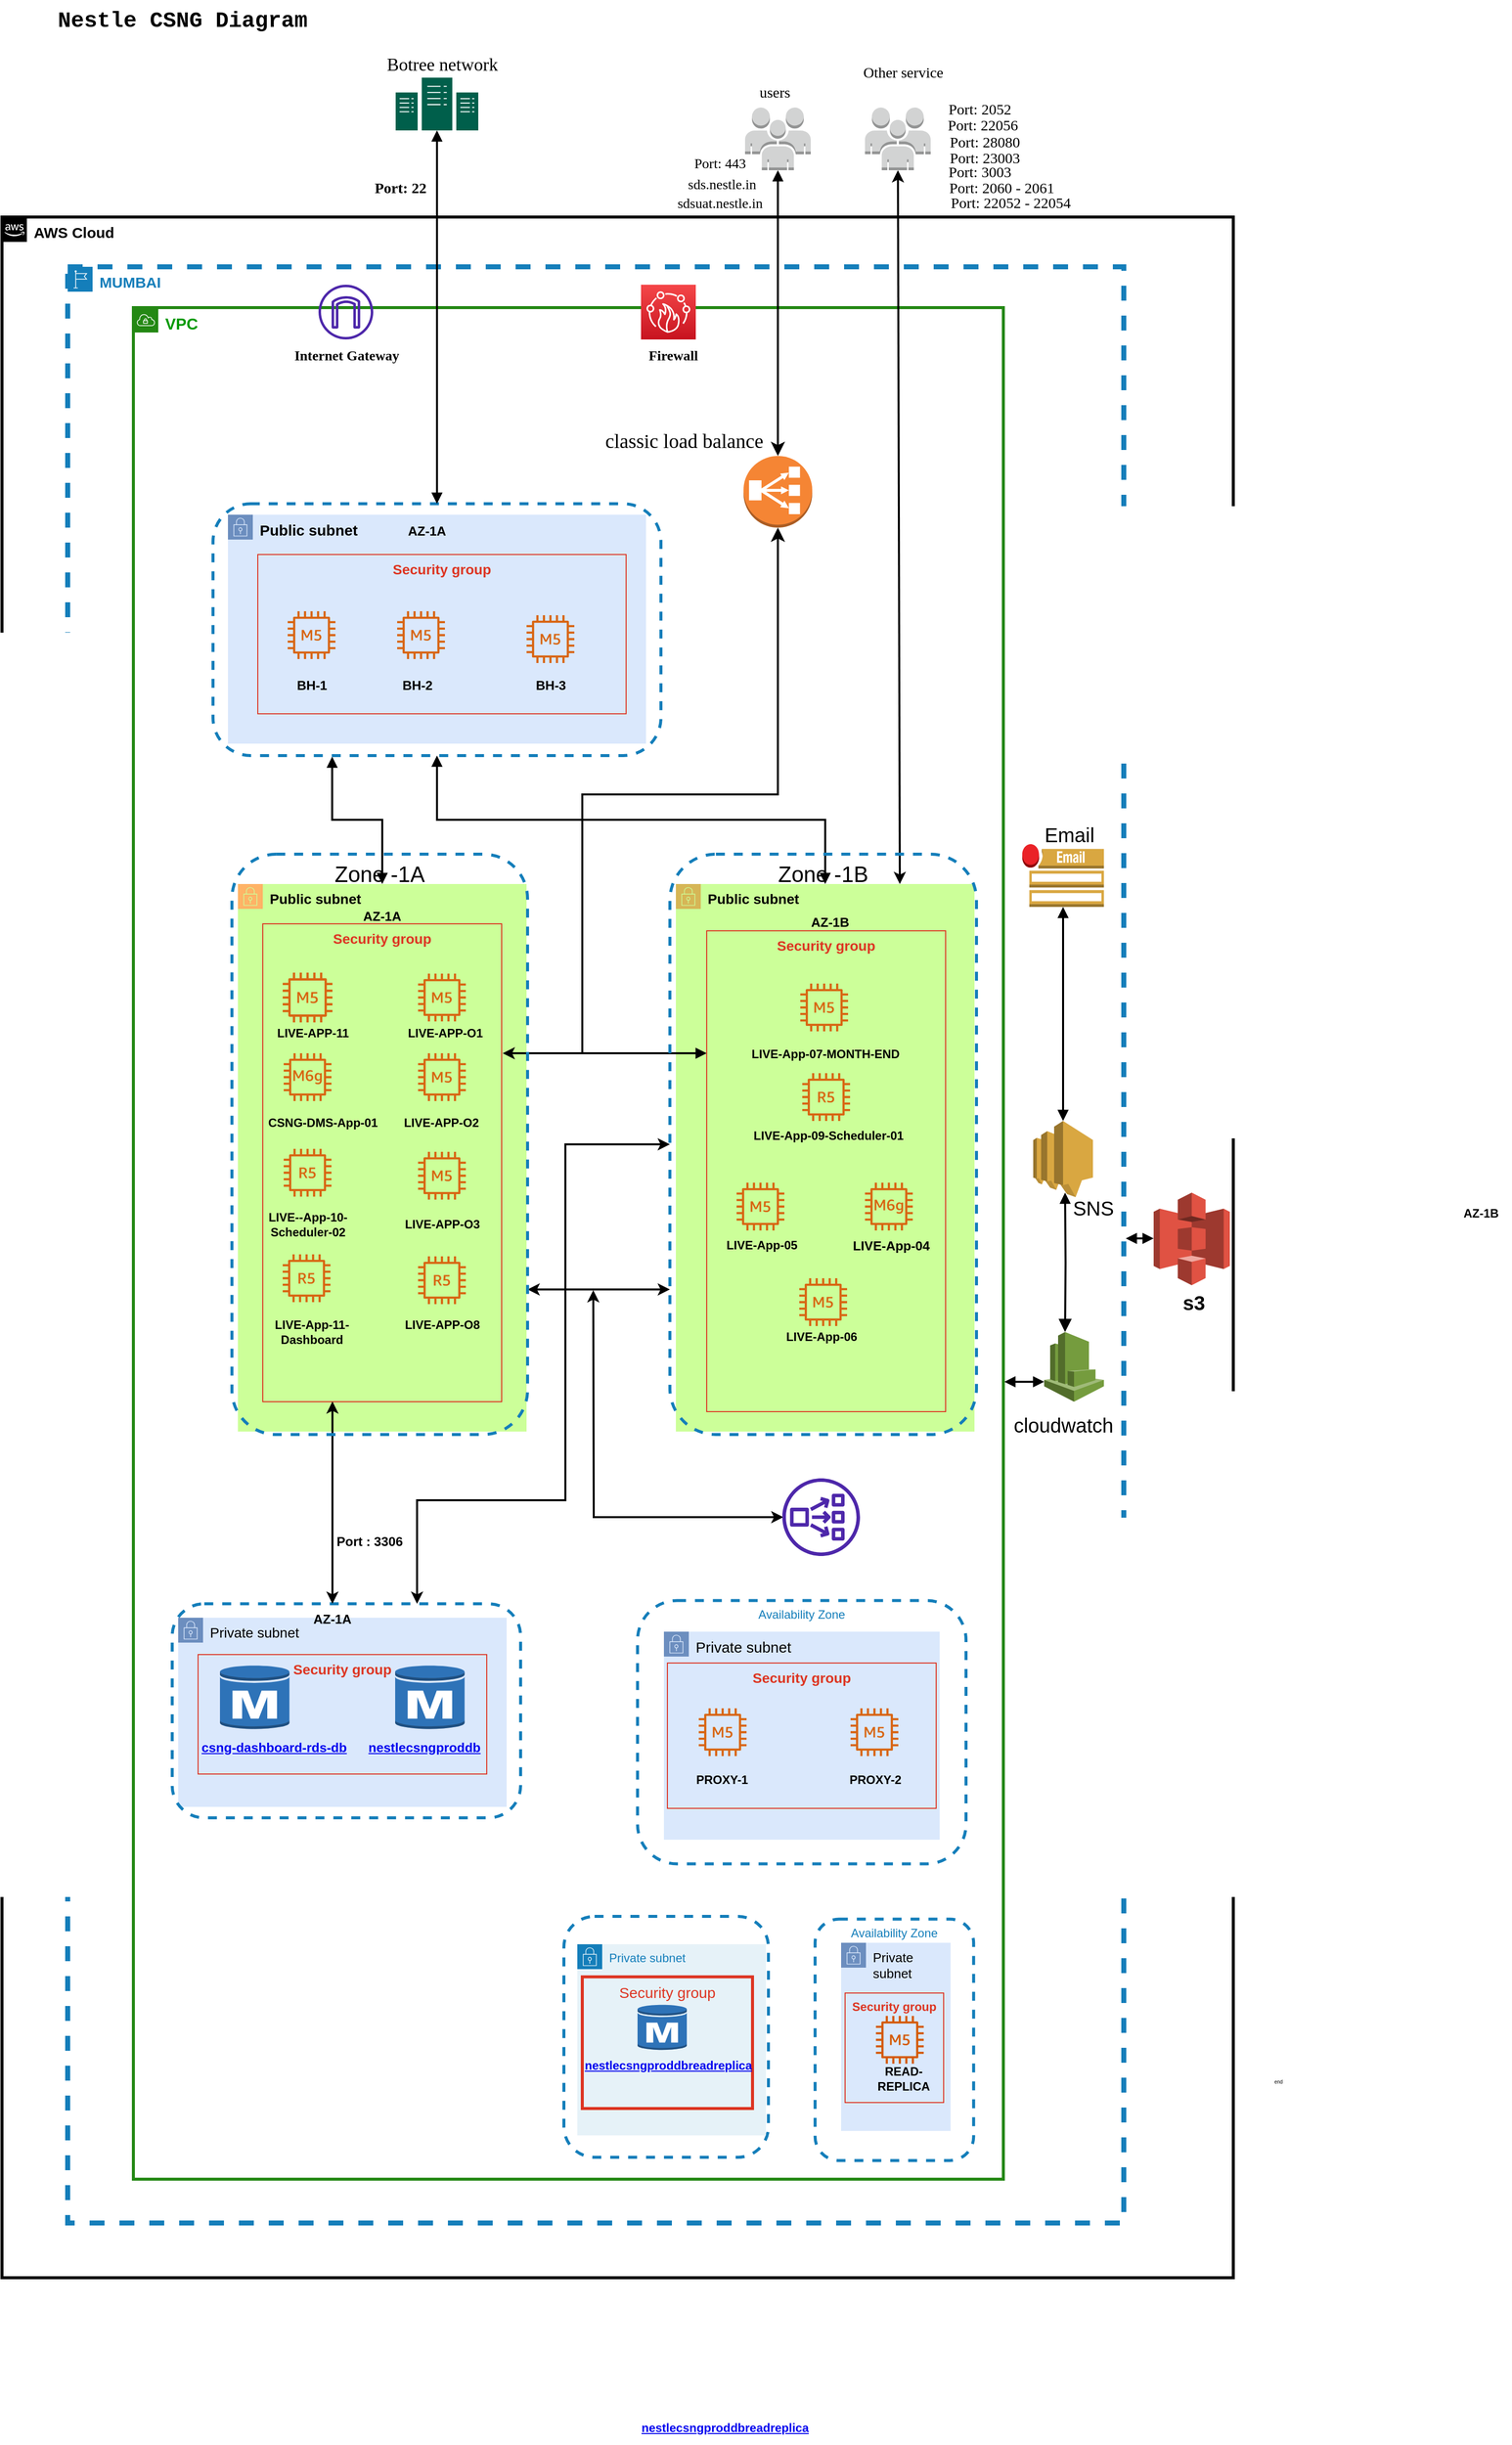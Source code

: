 <mxfile version="20.8.23" type="github">
  <diagram id="uND3n0JbfYk_nQdqDS2R" name="Page-1">
    <mxGraphModel dx="1137" dy="1248" grid="1" gridSize="11" guides="1" tooltips="1" connect="1" arrows="1" fold="1" page="1" pageScale="1" pageWidth="850" pageHeight="1100" math="0" shadow="0">
      <root>
        <mxCell id="0" />
        <mxCell id="1" parent="0" />
        <mxCell id="AcytjInfTmPCzd0XIlV4-133" value="" style="edgeStyle=orthogonalEdgeStyle;html=1;endArrow=block;elbow=vertical;startArrow=block;startFill=1;endFill=1;strokeColor=#000000;rounded=0;fontSize=13;exitX=0.266;exitY=1.004;exitDx=0;exitDy=0;exitPerimeter=0;startSize=6;sourcePerimeterSpacing=0;jumpSize=6;strokeWidth=2;" parent="1" source="AcytjInfTmPCzd0XIlV4-87" target="AcytjInfTmPCzd0XIlV4-8" edge="1">
          <mxGeometry width="100" relative="1" as="geometry">
            <mxPoint x="240" y="600" as="sourcePoint" />
            <mxPoint x="340" y="600" as="targetPoint" />
          </mxGeometry>
        </mxCell>
        <mxCell id="AcytjInfTmPCzd0XIlV4-2" value="AWS Cloud" style="points=[[0,0],[0.25,0],[0.5,0],[0.75,0],[1,0],[1,0.25],[1,0.5],[1,0.75],[1,1],[0.75,1],[0.5,1],[0.25,1],[0,1],[0,0.75],[0,0.5],[0,0.25]];outlineConnect=0;gradientColor=none;html=1;whiteSpace=wrap;fontSize=15;fontStyle=1;shape=mxgraph.aws4.group;grIcon=mxgraph.aws4.group_aws_cloud_alt;strokeColor=#000000;fillColor=none;verticalAlign=top;align=left;spacingLeft=30;fontColor=#000000;dashed=0;strokeWidth=3;" parent="1" vertex="1">
          <mxGeometry x="-77" y="20" width="1237" height="2070" as="geometry" />
        </mxCell>
        <mxCell id="AcytjInfTmPCzd0XIlV4-3" value="MUMBAI" style="points=[[0,0],[0.25,0],[0.5,0],[0.75,0],[1,0],[1,0.25],[1,0.5],[1,0.75],[1,1],[0.75,1],[0.5,1],[0.25,1],[0,1],[0,0.75],[0,0.5],[0,0.25]];outlineConnect=0;gradientColor=none;html=1;whiteSpace=wrap;fontSize=15;fontStyle=1;shape=mxgraph.aws4.group;grIcon=mxgraph.aws4.group_region;strokeColor=#147EBA;fillColor=none;verticalAlign=top;align=left;spacingLeft=30;fontColor=#147EBA;dashed=1;strokeWidth=5;shadow=0;" parent="1" vertex="1">
          <mxGeometry x="-11" y="70" width="1061" height="1965" as="geometry" />
        </mxCell>
        <mxCell id="AcytjInfTmPCzd0XIlV4-4" value="VPC" style="points=[[0,0],[0.25,0],[0.5,0],[0.75,0],[1,0],[1,0.25],[1,0.5],[1,0.75],[1,1],[0.75,1],[0.5,1],[0.25,1],[0,1],[0,0.75],[0,0.5],[0,0.25]];outlineConnect=0;gradientColor=none;html=1;whiteSpace=wrap;fontSize=16;fontStyle=1;shape=mxgraph.aws4.group;grIcon=mxgraph.aws4.group_vpc;strokeColor=#248814;fillColor=none;verticalAlign=top;align=left;spacingLeft=30;fontColor=#009900;dashed=0;strokeWidth=3;movable=1;resizable=1;rotatable=1;deletable=1;editable=1;connectable=1;labelBackgroundColor=none;" parent="1" vertex="1">
          <mxGeometry x="55" y="111" width="874" height="1880" as="geometry" />
        </mxCell>
        <mxCell id="AcytjInfTmPCzd0XIlV4-8" value="Public subnet" style="points=[[0,0],[0.25,0],[0.5,0],[0.75,0],[1,0],[1,0.25],[1,0.5],[1,0.75],[1,1],[0.75,1],[0.5,1],[0.25,1],[0,1],[0,0.75],[0,0.5],[0,0.25]];outlineConnect=0;html=1;whiteSpace=wrap;fontSize=14;fontStyle=1;shape=mxgraph.aws4.group;grIcon=mxgraph.aws4.group_security_group;grStroke=0;fillColor=#CCFF99;verticalAlign=top;align=left;spacingLeft=30;strokeColor=#FFB366;shadow=0;strokeWidth=3;" parent="1" vertex="1">
          <mxGeometry x="160" y="690" width="290" height="550" as="geometry" />
        </mxCell>
        <mxCell id="AcytjInfTmPCzd0XIlV4-9" value="Public subnet" style="points=[[0,0],[0.25,0],[0.5,0],[0.75,0],[1,0],[1,0.25],[1,0.5],[1,0.75],[1,1],[0.75,1],[0.5,1],[0.25,1],[0,1],[0,0.75],[0,0.5],[0,0.25]];outlineConnect=0;html=1;whiteSpace=wrap;fontSize=14;fontStyle=1;shape=mxgraph.aws4.group;grIcon=mxgraph.aws4.group_security_group;grStroke=0;strokeColor=#d6b656;fillColor=#CCFF99;verticalAlign=top;align=left;spacingLeft=30;dashed=0;gradientColor=none;" parent="1" vertex="1">
          <mxGeometry x="600" y="690" width="300" height="550" as="geometry" />
        </mxCell>
        <mxCell id="AcytjInfTmPCzd0XIlV4-16" value="" style="outlineConnect=0;fontColor=#232F3E;gradientColor=none;fillColor=#D86613;strokeColor=none;dashed=0;verticalLabelPosition=bottom;verticalAlign=top;align=center;html=1;fontSize=12;fontStyle=0;aspect=fixed;pointerEvents=1;shape=mxgraph.aws4.m5_instance;" parent="1" vertex="1">
          <mxGeometry x="205" y="779" width="50" height="50" as="geometry" />
        </mxCell>
        <mxCell id="AcytjInfTmPCzd0XIlV4-17" value="" style="outlineConnect=0;fontColor=#232F3E;gradientColor=none;fillColor=#D86613;strokeColor=none;dashed=0;verticalLabelPosition=bottom;verticalAlign=top;align=center;html=1;fontSize=12;fontStyle=0;aspect=fixed;pointerEvents=1;shape=mxgraph.aws4.m5_instance;" parent="1" vertex="1">
          <mxGeometry x="341" y="780" width="48" height="48" as="geometry" />
        </mxCell>
        <mxCell id="AcytjInfTmPCzd0XIlV4-20" value="" style="outlineConnect=0;fontColor=#232F3E;gradientColor=none;fillColor=#D86613;strokeColor=none;dashed=0;verticalLabelPosition=bottom;verticalAlign=top;align=center;html=1;fontSize=12;fontStyle=0;aspect=fixed;pointerEvents=1;shape=mxgraph.aws4.m5_instance;" parent="1" vertex="1">
          <mxGeometry x="341" y="959" width="48" height="48" as="geometry" />
        </mxCell>
        <mxCell id="AcytjInfTmPCzd0XIlV4-21" value="" style="outlineConnect=0;fontColor=#232F3E;gradientColor=none;fillColor=#D86613;strokeColor=none;dashed=0;verticalLabelPosition=bottom;verticalAlign=top;align=center;html=1;fontSize=12;fontStyle=0;aspect=fixed;pointerEvents=1;shape=mxgraph.aws4.m5_instance;" parent="1" vertex="1">
          <mxGeometry x="725" y="790" width="48" height="48" as="geometry" />
        </mxCell>
        <mxCell id="AcytjInfTmPCzd0XIlV4-22" value="" style="outlineConnect=0;fontColor=#232F3E;gradientColor=none;fillColor=#D86613;strokeColor=none;dashed=0;verticalLabelPosition=bottom;verticalAlign=top;align=center;html=1;fontSize=12;fontStyle=0;aspect=fixed;pointerEvents=1;shape=mxgraph.aws4.m5_instance;" parent="1" vertex="1">
          <mxGeometry x="661" y="990" width="48" height="48" as="geometry" />
        </mxCell>
        <mxCell id="AcytjInfTmPCzd0XIlV4-23" value="" style="outlineConnect=0;fontColor=#232F3E;gradientColor=none;fillColor=#D86613;strokeColor=none;dashed=0;verticalLabelPosition=bottom;verticalAlign=top;align=center;html=1;fontSize=12;fontStyle=0;aspect=fixed;pointerEvents=1;shape=mxgraph.aws4.m5_instance;" parent="1" vertex="1">
          <mxGeometry x="724" y="1086" width="48" height="48" as="geometry" />
        </mxCell>
        <mxCell id="YEiA6fVM-5rXdiScWKsi-11" style="edgeStyle=orthogonalEdgeStyle;rounded=0;jumpSize=6;orthogonalLoop=1;jettySize=auto;html=1;entryX=0.5;entryY=1;entryDx=0;entryDy=0;entryPerimeter=0;strokeWidth=2;startArrow=block;startFill=1;startSize=6;endSize=8;sourcePerimeterSpacing=0;targetPerimeterSpacing=0;" parent="1" source="YEiA6fVM-5rXdiScWKsi-16" target="AcytjInfTmPCzd0XIlV4-130" edge="1">
          <mxGeometry relative="1" as="geometry">
            <mxPoint x="662" y="1111.957" as="sourcePoint" />
            <Array as="points">
              <mxPoint x="506" y="860" />
              <mxPoint x="506" y="600" />
              <mxPoint x="703" y="600" />
            </Array>
          </mxGeometry>
        </mxCell>
        <mxCell id="AcytjInfTmPCzd0XIlV4-25" value="" style="outlineConnect=0;fontColor=#232F3E;gradientColor=none;fillColor=#D86613;strokeColor=none;dashed=0;verticalLabelPosition=bottom;verticalAlign=top;align=center;html=1;fontSize=12;fontStyle=0;aspect=fixed;pointerEvents=1;shape=mxgraph.aws4.r5_instance;" parent="1" vertex="1">
          <mxGeometry x="341" y="1064" width="48" height="48" as="geometry" />
        </mxCell>
        <mxCell id="AcytjInfTmPCzd0XIlV4-26" value="" style="outlineConnect=0;fontColor=#232F3E;gradientColor=none;fillColor=#D86613;strokeColor=none;dashed=0;verticalLabelPosition=bottom;verticalAlign=top;align=center;html=1;fontSize=12;fontStyle=0;aspect=fixed;pointerEvents=1;shape=mxgraph.aws4.r5_instance;" parent="1" vertex="1">
          <mxGeometry x="205" y="1062" width="48" height="48" as="geometry" />
        </mxCell>
        <mxCell id="AcytjInfTmPCzd0XIlV4-27" value="" style="outlineConnect=0;fontColor=#232F3E;gradientColor=none;fillColor=#D86613;strokeColor=none;dashed=0;verticalLabelPosition=bottom;verticalAlign=top;align=center;html=1;fontSize=12;fontStyle=0;aspect=fixed;pointerEvents=1;shape=mxgraph.aws4.r5_instance;" parent="1" vertex="1">
          <mxGeometry x="206" y="956" width="48" height="48" as="geometry" />
        </mxCell>
        <mxCell id="AcytjInfTmPCzd0XIlV4-28" value="" style="outlineConnect=0;fontColor=#232F3E;gradientColor=none;fillColor=#D86613;strokeColor=none;dashed=0;verticalLabelPosition=bottom;verticalAlign=top;align=center;html=1;fontSize=12;fontStyle=0;aspect=fixed;pointerEvents=1;shape=mxgraph.aws4.m6g_instance;" parent="1" vertex="1">
          <mxGeometry x="206" y="860" width="48" height="48" as="geometry" />
        </mxCell>
        <mxCell id="AcytjInfTmPCzd0XIlV4-29" value="" style="outlineConnect=0;fontColor=#232F3E;gradientColor=none;fillColor=#D86613;strokeColor=none;dashed=0;verticalLabelPosition=bottom;verticalAlign=top;align=center;html=1;fontSize=12;fontStyle=0;aspect=fixed;pointerEvents=1;shape=mxgraph.aws4.m6g_instance;" parent="1" vertex="1">
          <mxGeometry x="790" y="990" width="48" height="48" as="geometry" />
        </mxCell>
        <mxCell id="AcytjInfTmPCzd0XIlV4-31" value="" style="outlineConnect=0;fontColor=#232F3E;gradientColor=none;fillColor=#D86613;strokeColor=none;dashed=0;verticalLabelPosition=bottom;verticalAlign=top;align=center;html=1;fontSize=12;fontStyle=0;aspect=fixed;pointerEvents=1;shape=mxgraph.aws4.r5_instance;" parent="1" vertex="1">
          <mxGeometry x="727" y="880" width="48" height="48" as="geometry" />
        </mxCell>
        <mxCell id="AcytjInfTmPCzd0XIlV4-35" value="Public subnet" style="points=[[0,0],[0.25,0],[0.5,0],[0.75,0],[1,0],[1,0.25],[1,0.5],[1,0.75],[1,1],[0.75,1],[0.5,1],[0.25,1],[0,1],[0,0.75],[0,0.5],[0,0.25]];outlineConnect=0;html=1;whiteSpace=wrap;fontSize=15;fontStyle=1;shape=mxgraph.aws4.group;grIcon=mxgraph.aws4.group_security_group;grStroke=0;strokeColor=#6c8ebf;fillColor=#dae8fc;verticalAlign=top;align=left;spacingLeft=30;dashed=0;" parent="1" vertex="1">
          <mxGeometry x="150" y="319" width="420" height="230" as="geometry" />
        </mxCell>
        <mxCell id="AcytjInfTmPCzd0XIlV4-36" value="Security group" style="fillColor=none;strokeColor=#DD3522;verticalAlign=top;fontStyle=1;fontColor=#DD3522;fontSize=14;" parent="1" vertex="1">
          <mxGeometry x="180" y="359" width="370" height="160" as="geometry" />
        </mxCell>
        <mxCell id="AcytjInfTmPCzd0XIlV4-37" value="" style="outlineConnect=0;fontColor=#232F3E;gradientColor=none;fillColor=#D86613;strokeColor=none;dashed=0;verticalLabelPosition=bottom;verticalAlign=top;align=center;html=1;fontSize=12;fontStyle=0;aspect=fixed;pointerEvents=1;shape=mxgraph.aws4.m5_instance;" parent="1" vertex="1">
          <mxGeometry x="210" y="416" width="48" height="48" as="geometry" />
        </mxCell>
        <mxCell id="AcytjInfTmPCzd0XIlV4-38" value="" style="outlineConnect=0;fontColor=#232F3E;gradientColor=none;fillColor=#D86613;strokeColor=none;dashed=0;verticalLabelPosition=bottom;verticalAlign=top;align=center;html=1;fontSize=12;fontStyle=0;aspect=fixed;pointerEvents=1;shape=mxgraph.aws4.m5_instance;" parent="1" vertex="1">
          <mxGeometry x="320" y="416" width="48" height="48" as="geometry" />
        </mxCell>
        <mxCell id="AcytjInfTmPCzd0XIlV4-39" value="" style="outlineConnect=0;fontColor=#232F3E;gradientColor=none;fillColor=#D86613;strokeColor=none;dashed=0;verticalLabelPosition=bottom;verticalAlign=top;align=center;html=1;fontSize=12;fontStyle=0;aspect=fixed;pointerEvents=1;shape=mxgraph.aws4.m5_instance;" parent="1" vertex="1">
          <mxGeometry x="450" y="420" width="48" height="48" as="geometry" />
        </mxCell>
        <mxCell id="AcytjInfTmPCzd0XIlV4-40" value="BH-1" style="text;html=1;align=center;verticalAlign=middle;resizable=0;points=[];autosize=1;fontSize=13;fontStyle=1" parent="1" vertex="1">
          <mxGeometry x="209" y="475" width="50" height="30" as="geometry" />
        </mxCell>
        <mxCell id="AcytjInfTmPCzd0XIlV4-41" value="BH-2" style="text;html=1;align=center;verticalAlign=middle;resizable=0;points=[];autosize=1;fontSize=13;fontStyle=1" parent="1" vertex="1">
          <mxGeometry x="315" y="475" width="50" height="30" as="geometry" />
        </mxCell>
        <mxCell id="AcytjInfTmPCzd0XIlV4-42" value="BH-3" style="text;html=1;align=center;verticalAlign=middle;resizable=0;points=[];autosize=1;fontSize=13;fontStyle=1" parent="1" vertex="1">
          <mxGeometry x="449" y="475" width="50" height="30" as="geometry" />
        </mxCell>
        <mxCell id="AcytjInfTmPCzd0XIlV4-43" value="LIVE-APP-O1" style="text;html=1;align=center;verticalAlign=middle;resizable=0;points=[];autosize=1;fontStyle=1" parent="1" vertex="1">
          <mxGeometry x="318" y="825" width="100" height="30" as="geometry" />
        </mxCell>
        <mxCell id="AcytjInfTmPCzd0XIlV4-44" value="LIVE-APP-O2" style="text;html=1;align=center;verticalAlign=middle;resizable=0;points=[];autosize=1;fontStyle=1" parent="1" vertex="1">
          <mxGeometry x="314" y="915" width="100" height="30" as="geometry" />
        </mxCell>
        <mxCell id="AcytjInfTmPCzd0XIlV4-46" value="LIVE-APP-O8" style="text;html=1;align=center;verticalAlign=middle;resizable=0;points=[];autosize=1;fontStyle=1" parent="1" vertex="1">
          <mxGeometry x="315" y="1118" width="100" height="30" as="geometry" />
        </mxCell>
        <mxCell id="AcytjInfTmPCzd0XIlV4-47" value="LIVE-APP-O3" style="text;html=1;align=center;verticalAlign=middle;resizable=0;points=[];autosize=1;fontStyle=1" parent="1" vertex="1">
          <mxGeometry x="315" y="1017" width="100" height="30" as="geometry" />
        </mxCell>
        <mxCell id="AcytjInfTmPCzd0XIlV4-49" value="Private subnet" style="points=[[0,0],[0.25,0],[0.5,0],[0.75,0],[1,0],[1,0.25],[1,0.5],[1,0.75],[1,1],[0.75,1],[0.5,1],[0.25,1],[0,1],[0,0.75],[0,0.5],[0,0.25]];outlineConnect=0;html=1;whiteSpace=wrap;fontSize=15;fontStyle=0;shape=mxgraph.aws4.group;grIcon=mxgraph.aws4.group_security_group;grStroke=0;strokeColor=#6c8ebf;fillColor=#dae8fc;verticalAlign=top;align=left;spacingLeft=30;dashed=0;strokeWidth=3;" parent="1" vertex="1">
          <mxGeometry x="588" y="1441" width="277" height="209" as="geometry" />
        </mxCell>
        <mxCell id="AcytjInfTmPCzd0XIlV4-51" value="Security group" style="fillColor=none;strokeColor=#DD3522;verticalAlign=top;fontStyle=1;fontColor=#DD3522;fontSize=14;" parent="1" vertex="1">
          <mxGeometry x="591.5" y="1472.5" width="270" height="146" as="geometry" />
        </mxCell>
        <mxCell id="AcytjInfTmPCzd0XIlV4-52" value="" style="outlineConnect=0;fontColor=#232F3E;gradientColor=none;fillColor=#D86613;strokeColor=none;dashed=0;verticalLabelPosition=bottom;verticalAlign=top;align=center;html=1;fontSize=12;fontStyle=0;aspect=fixed;pointerEvents=1;shape=mxgraph.aws4.m5_instance;" parent="1" vertex="1">
          <mxGeometry x="775.5" y="1518" width="48" height="48" as="geometry" />
        </mxCell>
        <mxCell id="AcytjInfTmPCzd0XIlV4-54" value="" style="outlineConnect=0;fontColor=#232F3E;gradientColor=none;fillColor=#D86613;strokeColor=none;dashed=0;verticalLabelPosition=bottom;verticalAlign=top;align=center;html=1;fontSize=12;fontStyle=0;aspect=fixed;pointerEvents=1;shape=mxgraph.aws4.m5_instance;" parent="1" vertex="1">
          <mxGeometry x="623" y="1518" width="48" height="48" as="geometry" />
        </mxCell>
        <mxCell id="AcytjInfTmPCzd0XIlV4-55" value="PROXY-1" style="text;html=1;align=center;verticalAlign=middle;resizable=0;points=[];autosize=1;fontStyle=1" parent="1" vertex="1">
          <mxGeometry x="607.5" y="1573" width="77" height="33" as="geometry" />
        </mxCell>
        <mxCell id="AcytjInfTmPCzd0XIlV4-56" value="PROXY-2" style="text;html=1;align=center;verticalAlign=middle;resizable=0;points=[];autosize=1;fontStyle=1" parent="1" vertex="1">
          <mxGeometry x="761" y="1573" width="77" height="33" as="geometry" />
        </mxCell>
        <mxCell id="AcytjInfTmPCzd0XIlV4-60" value="" style="outlineConnect=0;fontColor=#232F3E;gradientColor=none;fillColor=#D86613;strokeColor=none;dashed=0;verticalLabelPosition=bottom;verticalAlign=top;align=center;html=1;fontSize=12;fontStyle=0;aspect=fixed;pointerEvents=1;shape=mxgraph.aws4.m5_instance;" parent="1" vertex="1">
          <mxGeometry x="341" y="860" width="48" height="48" as="geometry" />
        </mxCell>
        <mxCell id="AcytjInfTmPCzd0XIlV4-61" value="LIVE-APP-11" style="text;html=1;align=center;verticalAlign=middle;resizable=0;points=[];autosize=1;fontStyle=1" parent="1" vertex="1">
          <mxGeometry x="185" y="825" width="100" height="30" as="geometry" />
        </mxCell>
        <mxCell id="AcytjInfTmPCzd0XIlV4-62" value="CSNG-DMS-App-01" style="text;html=1;align=center;verticalAlign=middle;resizable=0;points=[];autosize=1;fontStyle=1" parent="1" vertex="1">
          <mxGeometry x="180" y="915" width="130" height="30" as="geometry" />
        </mxCell>
        <mxCell id="AcytjInfTmPCzd0XIlV4-63" value="LIVE-App-11-&lt;br&gt;Dashboard" style="text;html=1;align=center;verticalAlign=middle;resizable=0;points=[];autosize=1;fontStyle=1" parent="1" vertex="1">
          <mxGeometry x="184" y="1120" width="100" height="40" as="geometry" />
        </mxCell>
        <mxCell id="AcytjInfTmPCzd0XIlV4-64" value="LIVE--App-10-&lt;br&gt;Scheduler-02" style="text;html=1;align=center;verticalAlign=middle;resizable=0;points=[];autosize=1;fontStyle=1" parent="1" vertex="1">
          <mxGeometry x="180" y="1012" width="100" height="40" as="geometry" />
        </mxCell>
        <mxCell id="AcytjInfTmPCzd0XIlV4-66" value="LIVE-App-07-MONTH-END" style="text;html=1;align=center;verticalAlign=middle;resizable=0;points=[];autosize=1;fontStyle=1" parent="1" vertex="1">
          <mxGeometry x="661.5" y="844" width="176" height="33" as="geometry" />
        </mxCell>
        <mxCell id="AcytjInfTmPCzd0XIlV4-67" value="LIVE-App-05" style="text;html=1;align=center;verticalAlign=middle;resizable=0;points=[];autosize=1;fontStyle=1" parent="1" vertex="1">
          <mxGeometry x="636" y="1036" width="99" height="33" as="geometry" />
        </mxCell>
        <mxCell id="AcytjInfTmPCzd0XIlV4-68" value="LIVE-App-06" style="text;html=1;align=center;verticalAlign=middle;resizable=0;points=[];autosize=1;fontStyle=1" parent="1" vertex="1">
          <mxGeometry x="696" y="1128" width="99" height="33" as="geometry" />
        </mxCell>
        <mxCell id="AcytjInfTmPCzd0XIlV4-74" value="Private subnet" style="points=[[0,0],[0.25,0],[0.5,0],[0.75,0],[1,0],[1,0.25],[1,0.5],[1,0.75],[1,1],[0.75,1],[0.5,1],[0.25,1],[0,1],[0,0.75],[0,0.5],[0,0.25]];outlineConnect=0;html=1;whiteSpace=wrap;fontSize=14;fontStyle=0;shape=mxgraph.aws4.group;grIcon=mxgraph.aws4.group_security_group;grStroke=0;strokeColor=#6c8ebf;fillColor=#dae8fc;verticalAlign=top;align=left;spacingLeft=30;dashed=0;" parent="1" vertex="1">
          <mxGeometry x="100" y="1427" width="330" height="190" as="geometry" />
        </mxCell>
        <mxCell id="AcytjInfTmPCzd0XIlV4-75" value="Security group" style="fillColor=none;strokeColor=#DD3522;verticalAlign=top;fontStyle=1;fontColor=#DD3522;fontSize=14;" parent="1" vertex="1">
          <mxGeometry x="120" y="1464" width="290" height="120" as="geometry" />
        </mxCell>
        <mxCell id="AcytjInfTmPCzd0XIlV4-76" value="" style="outlineConnect=0;dashed=0;verticalLabelPosition=bottom;verticalAlign=top;align=center;html=1;shape=mxgraph.aws3.rds_db_instance;fillColor=#2E73B8;gradientColor=none;" parent="1" vertex="1">
          <mxGeometry x="142" y="1474" width="69.75" height="66" as="geometry" />
        </mxCell>
        <mxCell id="AcytjInfTmPCzd0XIlV4-78" value="" style="outlineConnect=0;dashed=0;verticalLabelPosition=bottom;verticalAlign=top;align=center;html=1;shape=mxgraph.aws3.rds_db_instance;fillColor=#2E73B8;gradientColor=none;" parent="1" vertex="1">
          <mxGeometry x="318" y="1474" width="69.75" height="66" as="geometry" />
        </mxCell>
        <mxCell id="AcytjInfTmPCzd0XIlV4-79" value="&lt;a class=&quot;awsui-util-ml-m&quot; id=&quot;db-list-page-db-identifier-col&quot; href=&quot;https://ap-south-1.console.aws.amazon.com/rds/home?region=ap-south-1#database:id=csng-dashboard-rds-db;is-cluster=false&quot; style=&quot;font-size: 13px;&quot;&gt;csng-dashboard-rds-db&lt;/a&gt;" style="text;html=1;align=center;verticalAlign=middle;resizable=0;points=[];autosize=1;fontSize=13;fontStyle=1;fontColor=#000000;" parent="1" vertex="1">
          <mxGeometry x="108" y="1540" width="176" height="33" as="geometry" />
        </mxCell>
        <mxCell id="AcytjInfTmPCzd0XIlV4-80" value="&lt;a class=&quot;awsui-util-ml-m&quot; id=&quot;db-list-page-db-identifier-col&quot; href=&quot;https://ap-south-1.console.aws.amazon.com/rds/home?region=ap-south-1#database:id=nestlecsngproddb;is-cluster=false&quot; style=&quot;font-size: 13px;&quot;&gt;nestlecsngproddb&lt;/a&gt;" style="text;html=1;align=center;verticalAlign=middle;resizable=0;points=[];autosize=1;fontSize=13;fontStyle=1" parent="1" vertex="1">
          <mxGeometry x="275" y="1540" width="143" height="33" as="geometry" />
        </mxCell>
        <mxCell id="AcytjInfTmPCzd0XIlV4-82" value="Private subnet" style="points=[[0,0],[0.25,0],[0.5,0],[0.75,0],[1,0],[1,0.25],[1,0.5],[1,0.75],[1,1],[0.75,1],[0.5,1],[0.25,1],[0,1],[0,0.75],[0,0.5],[0,0.25]];outlineConnect=0;html=1;whiteSpace=wrap;fontSize=13;fontStyle=0;shape=mxgraph.aws4.group;grIcon=mxgraph.aws4.group_security_group;grStroke=0;strokeColor=#6c8ebf;fillColor=#dae8fc;verticalAlign=top;align=left;spacingLeft=30;dashed=0;" parent="1" vertex="1">
          <mxGeometry x="766" y="1753.5" width="110" height="189" as="geometry" />
        </mxCell>
        <mxCell id="AcytjInfTmPCzd0XIlV4-87" value="" style="fillColor=none;strokeColor=#147EBA;dashed=1;verticalAlign=top;fontStyle=1;fontColor=#147EBA;strokeWidth=3;fontSize=15;movable=1;resizable=1;rotatable=1;deletable=1;editable=1;connectable=1;rounded=1;" parent="1" vertex="1">
          <mxGeometry x="135" y="308" width="450" height="253" as="geometry" />
        </mxCell>
        <mxCell id="AcytjInfTmPCzd0XIlV4-91" value="Security group" style="fillColor=none;strokeColor=#DD3522;verticalAlign=top;fontStyle=1;fontColor=#DD3522;fontSize=12;" parent="1" vertex="1">
          <mxGeometry x="770" y="1804" width="99" height="110" as="geometry" />
        </mxCell>
        <mxCell id="AcytjInfTmPCzd0XIlV4-95" value="" style="fillColor=none;strokeColor=#147EBA;dashed=1;verticalAlign=top;fontStyle=0;fontColor=#147EBA;strokeWidth=3;rounded=1;" parent="1" vertex="1">
          <mxGeometry x="94" y="1413" width="350" height="215" as="geometry" />
        </mxCell>
        <mxCell id="AcytjInfTmPCzd0XIlV4-96" value="" style="fillColor=none;strokeColor=#147EBA;dashed=1;verticalAlign=top;fontStyle=0;fontColor=#147EBA;fontSize=13;strokeWidth=3;rounded=1;" parent="1" vertex="1">
          <mxGeometry x="487.5" y="1727" width="205.5" height="242" as="geometry" />
        </mxCell>
        <mxCell id="AcytjInfTmPCzd0XIlV4-97" value="LIVE-App-09-Scheduler-01" style="text;html=1;align=center;verticalAlign=middle;resizable=0;points=[];autosize=1;fontSize=12;fontStyle=1" parent="1" vertex="1">
          <mxGeometry x="665" y="926" width="176" height="33" as="geometry" />
        </mxCell>
        <mxCell id="AcytjInfTmPCzd0XIlV4-99" value="LIVE-App-04" style="text;html=1;align=center;verticalAlign=middle;resizable=0;points=[];autosize=1;fontSize=13;fontStyle=1" parent="1" vertex="1">
          <mxGeometry x="766" y="1036" width="99" height="33" as="geometry" />
        </mxCell>
        <mxCell id="AcytjInfTmPCzd0XIlV4-100" value="" style="pointerEvents=1;shadow=0;dashed=0;html=1;strokeColor=none;fillColor=#005F4B;labelPosition=center;verticalLabelPosition=bottom;verticalAlign=top;align=center;outlineConnect=0;shape=mxgraph.veeam2.datacenter;fontSize=13;" parent="1" vertex="1">
          <mxGeometry x="318.5" y="-120" width="83" height="53" as="geometry" />
        </mxCell>
        <mxCell id="YEiA6fVM-5rXdiScWKsi-7" style="edgeStyle=orthogonalEdgeStyle;rounded=0;jumpSize=6;orthogonalLoop=1;jettySize=auto;html=1;entryX=0.5;entryY=0;entryDx=0;entryDy=0;entryPerimeter=0;strokeWidth=2;startArrow=block;startFill=1;startSize=6;endSize=8;sourcePerimeterSpacing=0;targetPerimeterSpacing=0;" parent="1" source="AcytjInfTmPCzd0XIlV4-101" target="AcytjInfTmPCzd0XIlV4-130" edge="1">
          <mxGeometry relative="1" as="geometry" />
        </mxCell>
        <mxCell id="AcytjInfTmPCzd0XIlV4-101" value="" style="outlineConnect=0;dashed=0;verticalLabelPosition=bottom;verticalAlign=top;align=center;html=1;shape=mxgraph.aws3.users;fillColor=#D2D3D3;gradientColor=none;strokeWidth=3;fontSize=13;fontFamily=Georgia;" parent="1" vertex="1">
          <mxGeometry x="669.5" y="-90" width="66" height="63" as="geometry" />
        </mxCell>
        <mxCell id="AcytjInfTmPCzd0XIlV4-102" value="" style="outlineConnect=0;dashed=0;verticalLabelPosition=bottom;verticalAlign=top;align=center;html=1;shape=mxgraph.aws3.s3;fillColor=#E05243;gradientColor=none;strokeWidth=3;fontSize=13;" parent="1" vertex="1">
          <mxGeometry x="1080" y="1000" width="76.5" height="93" as="geometry" />
        </mxCell>
        <mxCell id="AcytjInfTmPCzd0XIlV4-103" value="" style="outlineConnect=0;dashed=0;verticalLabelPosition=bottom;verticalAlign=top;align=center;html=1;shape=mxgraph.aws3.cloudwatch;fillColor=#759C3E;gradientColor=none;strokeWidth=3;fontSize=13;" parent="1" vertex="1">
          <mxGeometry x="970" y="1140" width="60" height="70" as="geometry" />
        </mxCell>
        <mxCell id="AcytjInfTmPCzd0XIlV4-104" value="" style="outlineConnect=0;dashed=0;verticalLabelPosition=bottom;verticalAlign=top;align=center;html=1;shape=mxgraph.aws3.sns;fillColor=#D9A741;gradientColor=none;strokeWidth=3;fontSize=13;" parent="1" vertex="1">
          <mxGeometry x="959" y="928" width="60" height="76.5" as="geometry" />
        </mxCell>
        <mxCell id="AcytjInfTmPCzd0XIlV4-105" value="" style="outlineConnect=0;dashed=0;verticalLabelPosition=bottom;verticalAlign=top;align=center;html=1;shape=mxgraph.aws3.email_notification;fillColor=#D9A741;gradientColor=none;strokeWidth=3;fontSize=13;" parent="1" vertex="1">
          <mxGeometry x="948" y="650" width="82" height="63" as="geometry" />
        </mxCell>
        <mxCell id="AcytjInfTmPCzd0XIlV4-106" value="" style="edgeStyle=orthogonalEdgeStyle;html=1;endArrow=block;elbow=vertical;startArrow=block;startFill=1;endFill=1;strokeColor=#000000;rounded=0;fontSize=13;exitX=0.5;exitY=1;exitDx=0;exitDy=0;exitPerimeter=0;entryX=0.5;entryY=0;entryDx=0;entryDy=0;entryPerimeter=0;strokeWidth=2;" parent="1" source="AcytjInfTmPCzd0XIlV4-105" target="AcytjInfTmPCzd0XIlV4-104" edge="1">
          <mxGeometry width="100" relative="1" as="geometry">
            <mxPoint x="950" y="830" as="sourcePoint" />
            <mxPoint x="1050" y="830" as="targetPoint" />
          </mxGeometry>
        </mxCell>
        <mxCell id="AcytjInfTmPCzd0XIlV4-107" value="" style="edgeStyle=orthogonalEdgeStyle;html=1;endArrow=block;elbow=vertical;startArrow=block;startFill=1;endFill=1;strokeColor=#000000;rounded=0;fontSize=13;entryX=0.35;entryY=0;entryDx=0;entryDy=0;entryPerimeter=0;jumpSize=12;targetPerimeterSpacing=0;endSize=8;sourcePerimeterSpacing=0;strokeWidth=2;" parent="1" target="AcytjInfTmPCzd0XIlV4-103" edge="1">
          <mxGeometry width="100" relative="1" as="geometry">
            <mxPoint x="991" y="1000" as="sourcePoint" />
            <mxPoint x="1040" y="1060" as="targetPoint" />
          </mxGeometry>
        </mxCell>
        <mxCell id="AcytjInfTmPCzd0XIlV4-108" value="" style="edgeStyle=orthogonalEdgeStyle;html=1;endArrow=block;elbow=vertical;startArrow=block;startFill=1;endFill=1;strokeColor=#000000;rounded=0;fontSize=13;strokeWidth=2;" parent="1" edge="1">
          <mxGeometry width="100" relative="1" as="geometry">
            <mxPoint x="930" y="1190" as="sourcePoint" />
            <mxPoint x="970" y="1190" as="targetPoint" />
          </mxGeometry>
        </mxCell>
        <mxCell id="AcytjInfTmPCzd0XIlV4-109" value="" style="edgeStyle=orthogonalEdgeStyle;html=1;endArrow=block;elbow=vertical;startArrow=block;startFill=1;endFill=1;strokeColor=#000000;rounded=0;fontSize=13;fontColor=#000000;strokeWidth=2;" parent="1" target="AcytjInfTmPCzd0XIlV4-102" edge="1">
          <mxGeometry width="100" relative="1" as="geometry">
            <mxPoint x="1052" y="1046" as="sourcePoint" />
            <mxPoint x="1122" y="1046.429" as="targetPoint" />
          </mxGeometry>
        </mxCell>
        <mxCell id="AcytjInfTmPCzd0XIlV4-130" value="" style="outlineConnect=0;dashed=0;verticalLabelPosition=bottom;verticalAlign=top;align=center;html=1;shape=mxgraph.aws3.classic_load_balancer;fillColor=#F58534;gradientColor=none;strokeWidth=3;fontSize=13;" parent="1" vertex="1">
          <mxGeometry x="668" y="260" width="69" height="72" as="geometry" />
        </mxCell>
        <mxCell id="AcytjInfTmPCzd0XIlV4-134" value="" style="edgeStyle=orthogonalEdgeStyle;html=1;endArrow=block;elbow=vertical;startArrow=block;startFill=1;endFill=1;strokeColor=#000000;rounded=0;fontSize=13;exitX=0.5;exitY=1;exitDx=0;exitDy=0;strokeWidth=2;" parent="1" source="AcytjInfTmPCzd0XIlV4-87" target="AcytjInfTmPCzd0XIlV4-9" edge="1">
          <mxGeometry width="100" relative="1" as="geometry">
            <mxPoint x="370" y="610" as="sourcePoint" />
            <mxPoint x="470" y="610" as="targetPoint" />
          </mxGeometry>
        </mxCell>
        <mxCell id="AcytjInfTmPCzd0XIlV4-137" value="" style="edgeStyle=orthogonalEdgeStyle;html=1;endArrow=block;elbow=vertical;startArrow=block;startFill=1;endFill=1;strokeColor=#000000;rounded=0;fontSize=13;strokeWidth=2;" parent="1" source="AcytjInfTmPCzd0XIlV4-100" target="AcytjInfTmPCzd0XIlV4-87" edge="1">
          <mxGeometry width="100" relative="1" as="geometry">
            <mxPoint x="210" y="190" as="sourcePoint" />
            <mxPoint x="310" y="190" as="targetPoint" />
          </mxGeometry>
        </mxCell>
        <mxCell id="MZ1Xdm0v1KdBK9hO3Rlp-25" style="edgeStyle=orthogonalEdgeStyle;rounded=0;orthogonalLoop=1;jettySize=auto;html=1;entryX=0;entryY=0.5;entryDx=0;entryDy=0;strokeWidth=2;fontSize=15;startArrow=classic;startFill=1;targetPerimeterSpacing=0;sourcePerimeterSpacing=-9;startSize=6;" edge="1" parent="1" target="YEiA6fVM-5rXdiScWKsi-66">
          <mxGeometry relative="1" as="geometry">
            <mxPoint x="340.0" y="1413" as="sourcePoint" />
            <Array as="points">
              <mxPoint x="340" y="1309" />
              <mxPoint x="489" y="1309" />
              <mxPoint x="489" y="952" />
            </Array>
          </mxGeometry>
        </mxCell>
        <mxCell id="AcytjInfTmPCzd0XIlV4-148" value="Botree network" style="text;html=1;align=center;verticalAlign=middle;resizable=0;points=[];autosize=1;fontSize=18;strokeWidth=3;perimeterSpacing=2;fontStyle=0;fontFamily=Georgia;" parent="1" vertex="1">
          <mxGeometry x="293" y="-150" width="143" height="33" as="geometry" />
        </mxCell>
        <mxCell id="AcytjInfTmPCzd0XIlV4-149" value="users" style="text;html=1;align=center;verticalAlign=middle;resizable=0;points=[];autosize=1;fontSize=15;fontStyle=0;fontFamily=Georgia;" parent="1" vertex="1">
          <mxGeometry x="671" y="-123" width="55" height="33" as="geometry" />
        </mxCell>
        <mxCell id="AcytjInfTmPCzd0XIlV4-150" value="&lt;b&gt;&lt;font style=&quot;font-size: 20px&quot;&gt;s3&lt;/font&gt;&lt;/b&gt;" style="text;html=1;align=center;verticalAlign=middle;resizable=0;points=[];autosize=1;fontSize=13;" parent="1" vertex="1">
          <mxGeometry x="1100" y="1100" width="40" height="20" as="geometry" />
        </mxCell>
        <mxCell id="AcytjInfTmPCzd0XIlV4-151" value="&lt;font style=&quot;font-size: 20px&quot;&gt;cloudwatch&lt;/font&gt;" style="text;html=1;align=center;verticalAlign=middle;resizable=0;points=[];autosize=1;fontSize=13;" parent="1" vertex="1">
          <mxGeometry x="929" y="1223" width="120" height="20" as="geometry" />
        </mxCell>
        <mxCell id="AcytjInfTmPCzd0XIlV4-152" value="&lt;span style=&quot;font-size: 20px&quot;&gt;SNS&lt;/span&gt;" style="text;html=1;align=center;verticalAlign=middle;resizable=0;points=[];autosize=1;fontSize=13;" parent="1" vertex="1">
          <mxGeometry x="989" y="1004.5" width="60" height="20" as="geometry" />
        </mxCell>
        <mxCell id="AcytjInfTmPCzd0XIlV4-155" value="&lt;span style=&quot;font-size: 20px&quot;&gt;Email&lt;/span&gt;" style="text;html=1;align=center;verticalAlign=middle;resizable=0;points=[];autosize=1;fontSize=13;" parent="1" vertex="1">
          <mxGeometry x="960" y="630" width="70" height="20" as="geometry" />
        </mxCell>
        <mxCell id="AcytjInfTmPCzd0XIlV4-157" value="&lt;span style=&quot;font-size: 20px&quot;&gt;classic load balance&lt;/span&gt;" style="text;html=1;align=center;verticalAlign=middle;resizable=0;points=[];autosize=1;fontSize=13;fontStyle=0;fontFamily=Garamond;" parent="1" vertex="1">
          <mxGeometry x="519.5" y="227" width="176" height="33" as="geometry" />
        </mxCell>
        <mxCell id="YEiA6fVM-5rXdiScWKsi-16" value="Security group" style="fillColor=none;strokeColor=#DD3522;verticalAlign=top;fontStyle=1;fontColor=#DD3522;fontSize=14;" parent="1" vertex="1">
          <mxGeometry x="631" y="737" width="240" height="483" as="geometry" />
        </mxCell>
        <mxCell id="YEiA6fVM-5rXdiScWKsi-18" value="Security group" style="fillColor=none;strokeColor=#DD3522;verticalAlign=top;fontStyle=1;fontColor=#DD3522;fontSize=14;" parent="1" vertex="1">
          <mxGeometry x="185" y="730" width="240" height="480" as="geometry" />
        </mxCell>
        <mxCell id="YEiA6fVM-5rXdiScWKsi-21" value="AZ-1A" style="text;html=1;strokeColor=none;fillColor=none;align=center;verticalAlign=middle;whiteSpace=wrap;rounded=0;fontSize=13;fontColor=#000000;fontStyle=1" parent="1" vertex="1">
          <mxGeometry x="275" y="707" width="60" height="30" as="geometry" />
        </mxCell>
        <mxCell id="YEiA6fVM-5rXdiScWKsi-29" value="AZ-1B" style="text;html=1;strokeColor=none;fillColor=none;align=center;verticalAlign=middle;whiteSpace=wrap;rounded=0;fontSize=13;fontColor=#000000;fontStyle=1" parent="1" vertex="1">
          <mxGeometry x="725" y="713" width="60" height="30" as="geometry" />
        </mxCell>
        <mxCell id="YEiA6fVM-5rXdiScWKsi-30" value="AZ-1B" style="text;html=1;strokeColor=none;fillColor=none;align=center;verticalAlign=middle;whiteSpace=wrap;rounded=0;fontSize=12;fontColor=#000000;fontStyle=1" parent="1" vertex="1">
          <mxGeometry x="1379" y="1006" width="60" height="30" as="geometry" />
        </mxCell>
        <mxCell id="YEiA6fVM-5rXdiScWKsi-31" value="READ-REPLICA" style="text;html=1;strokeColor=none;fillColor=none;align=center;verticalAlign=middle;whiteSpace=wrap;rounded=0;fontSize=12;fontColor=#000000;fontStyle=1" parent="1" vertex="1">
          <mxGeometry x="789" y="1875" width="80" height="30" as="geometry" />
        </mxCell>
        <mxCell id="YEiA6fVM-5rXdiScWKsi-32" value="AZ-1A" style="text;html=1;strokeColor=none;fillColor=none;align=center;verticalAlign=middle;whiteSpace=wrap;rounded=0;fontSize=13;fontColor=#000000;fontStyle=1" parent="1" vertex="1">
          <mxGeometry x="320" y="320" width="60" height="30" as="geometry" />
        </mxCell>
        <mxCell id="MZ1Xdm0v1KdBK9hO3Rlp-24" style="edgeStyle=orthogonalEdgeStyle;rounded=0;orthogonalLoop=1;jettySize=auto;html=1;entryX=0.34;entryY=0.943;entryDx=0;entryDy=0;entryPerimeter=0;fontSize=15;strokeWidth=2;startArrow=classic;startFill=1;" edge="1" parent="1" source="YEiA6fVM-5rXdiScWKsi-33" target="YEiA6fVM-5rXdiScWKsi-65">
          <mxGeometry relative="1" as="geometry" />
        </mxCell>
        <mxCell id="YEiA6fVM-5rXdiScWKsi-33" value="AZ-1A" style="text;html=1;strokeColor=none;fillColor=none;align=center;verticalAlign=middle;whiteSpace=wrap;rounded=0;fontSize=13;fontColor=#000000;fontStyle=1" parent="1" vertex="1">
          <mxGeometry x="225" y="1413" width="60" height="30" as="geometry" />
        </mxCell>
        <mxCell id="YEiA6fVM-5rXdiScWKsi-34" value="" style="endArrow=none;startArrow=classic;html=1;rounded=0;strokeColor=#000000;strokeWidth=2;fontSize=12;fontColor=#000000;startSize=6;endSize=6;sourcePerimeterSpacing=0;targetPerimeterSpacing=0;jumpStyle=none;jumpSize=6;endFill=0;" parent="1" edge="1">
          <mxGeometry width="50" height="50" relative="1" as="geometry">
            <mxPoint x="426" y="860" as="sourcePoint" />
            <mxPoint x="510" y="860" as="targetPoint" />
          </mxGeometry>
        </mxCell>
        <mxCell id="YEiA6fVM-5rXdiScWKsi-37" value="" style="endArrow=classic;startArrow=classic;html=1;rounded=0;strokeColor=#000000;strokeWidth=2;fontSize=12;fontColor=#000000;startSize=6;endSize=6;sourcePerimeterSpacing=0;targetPerimeterSpacing=-20;jumpStyle=none;jumpSize=6;entryX=0.75;entryY=0;entryDx=0;entryDy=0;" parent="1" source="YEiA6fVM-5rXdiScWKsi-39" target="AcytjInfTmPCzd0XIlV4-9" edge="1">
          <mxGeometry width="50" height="50" relative="1" as="geometry">
            <mxPoint x="825" y="-30" as="sourcePoint" />
            <mxPoint x="530" y="770" as="targetPoint" />
          </mxGeometry>
        </mxCell>
        <mxCell id="YEiA6fVM-5rXdiScWKsi-39" value="" style="outlineConnect=0;dashed=0;verticalLabelPosition=bottom;verticalAlign=top;align=center;html=1;shape=mxgraph.aws3.users;fillColor=#D2D3D3;gradientColor=none;strokeWidth=3;fontSize=13;" parent="1" vertex="1">
          <mxGeometry x="790" y="-90" width="66" height="63" as="geometry" />
        </mxCell>
        <mxCell id="AcytjInfTmPCzd0XIlV4-85" value="&lt;a class=&quot;awsui-util-ml-m&quot; id=&quot;db-list-page-db-identifier-col&quot; href=&quot;https://ap-south-1.console.aws.amazon.com/rds/home?region=ap-south-1#database:id=nestlecsngproddbreadreplica;is-cluster=false&quot;&gt;nestlecsngproddbreadreplica&lt;/a&gt;" style="text;html=1;align=center;verticalAlign=middle;resizable=0;points=[];autosize=1;fontStyle=1;fontColor=#000000;" parent="1" vertex="1">
          <mxGeometry x="550" y="2224" width="198" height="33" as="geometry" />
        </mxCell>
        <mxCell id="YEiA6fVM-5rXdiScWKsi-44" value="Port: 22" style="text;html=1;align=center;verticalAlign=middle;resizable=0;points=[];autosize=1;fontSize=15;fontStyle=1;fontFamily=Times New Roman;" parent="1" vertex="1">
          <mxGeometry x="284" y="-27" width="77" height="33" as="geometry" />
        </mxCell>
        <mxCell id="YEiA6fVM-5rXdiScWKsi-46" value="Other service" style="text;html=1;align=center;verticalAlign=middle;resizable=0;points=[];autosize=1;fontSize=15;fontStyle=0;fontFamily=Georgia;" parent="1" vertex="1">
          <mxGeometry x="773" y="-143" width="110" height="33" as="geometry" />
        </mxCell>
        <mxCell id="YEiA6fVM-5rXdiScWKsi-48" value="" style="sketch=0;outlineConnect=0;fontColor=#232F3E;gradientColor=none;fillColor=#4D27AA;strokeColor=none;dashed=0;verticalLabelPosition=bottom;verticalAlign=top;align=center;html=1;fontSize=12;fontStyle=0;aspect=fixed;pointerEvents=1;shape=mxgraph.aws4.internet_gateway;shadow=0;labelBackgroundColor=none;strokeWidth=3;" parent="1" vertex="1">
          <mxGeometry x="241" y="88" width="55" height="55" as="geometry" />
        </mxCell>
        <mxCell id="YEiA6fVM-5rXdiScWKsi-49" value="Internet Gateway" style="text;html=1;align=center;verticalAlign=middle;resizable=0;points=[];autosize=1;fontSize=14;fontStyle=1;fontFamily=Garamond;" parent="1" vertex="1">
          <mxGeometry x="203" y="143" width="132" height="33" as="geometry" />
        </mxCell>
        <mxCell id="YEiA6fVM-5rXdiScWKsi-50" value="Port: 443" style="text;html=1;align=center;verticalAlign=middle;resizable=0;points=[];autosize=1;fontSize=14;fontStyle=0;fontFamily=Georgia;" parent="1" vertex="1">
          <mxGeometry x="600" y="-50" width="88" height="33" as="geometry" />
        </mxCell>
        <mxCell id="YEiA6fVM-5rXdiScWKsi-52" value="sds.nestle.in" style="text;html=1;align=center;verticalAlign=middle;resizable=0;points=[];autosize=1;fontSize=14;fontStyle=0;fontFamily=Georgia;" parent="1" vertex="1">
          <mxGeometry x="596.5" y="-29" width="99" height="33" as="geometry" />
        </mxCell>
        <mxCell id="YEiA6fVM-5rXdiScWKsi-53" value="sdsuat.nestle.in" style="text;html=1;align=center;verticalAlign=middle;resizable=0;points=[];autosize=1;fontSize=14;fontStyle=0;fontFamily=Georgia;" parent="1" vertex="1">
          <mxGeometry x="583.5" y="-10" width="121" height="33" as="geometry" />
        </mxCell>
        <mxCell id="YEiA6fVM-5rXdiScWKsi-54" value="Port:&amp;nbsp;22056" style="text;html=1;align=center;verticalAlign=middle;resizable=0;points=[];autosize=1;fontSize=15;fontStyle=0;fontFamily=Times New Roman;" parent="1" vertex="1">
          <mxGeometry x="858" y="-90" width="99" height="33" as="geometry" />
        </mxCell>
        <mxCell id="YEiA6fVM-5rXdiScWKsi-58" value="Port:&amp;nbsp;28080" style="text;html=1;align=center;verticalAlign=middle;resizable=0;points=[];autosize=1;fontSize=15;fontStyle=0;fontFamily=Times New Roman;" parent="1" vertex="1">
          <mxGeometry x="860" y="-73" width="99" height="33" as="geometry" />
        </mxCell>
        <mxCell id="YEiA6fVM-5rXdiScWKsi-59" value="Port:&amp;nbsp;3003" style="text;html=1;align=center;verticalAlign=middle;resizable=0;points=[];autosize=1;fontSize=15;fontStyle=0;fontFamily=Times New Roman;" parent="1" vertex="1">
          <mxGeometry x="861" y="-43" width="88" height="33" as="geometry" />
        </mxCell>
        <mxCell id="YEiA6fVM-5rXdiScWKsi-60" value="Port:&amp;nbsp;22052 - 22054" style="text;html=1;align=center;verticalAlign=middle;resizable=0;points=[];autosize=1;fontSize=15;fontStyle=0;fontFamily=Times New Roman;" parent="1" vertex="1">
          <mxGeometry x="864" y="-12" width="143" height="33" as="geometry" />
        </mxCell>
        <mxCell id="YEiA6fVM-5rXdiScWKsi-61" value="Port:&amp;nbsp;2060 - 2061" style="text;html=1;align=center;verticalAlign=middle;resizable=0;points=[];autosize=1;fontSize=15;fontStyle=0;fontFamily=Times New Roman;" parent="1" vertex="1">
          <mxGeometry x="861" y="-27" width="132" height="33" as="geometry" />
        </mxCell>
        <mxCell id="YEiA6fVM-5rXdiScWKsi-62" value="Port:&amp;nbsp;23003" style="text;html=1;align=center;verticalAlign=middle;resizable=0;points=[];autosize=1;fontSize=15;fontStyle=0;fontFamily=Times New Roman;" parent="1" vertex="1">
          <mxGeometry x="860" y="-57" width="99" height="33" as="geometry" />
        </mxCell>
        <mxCell id="YEiA6fVM-5rXdiScWKsi-63" value="Port:&amp;nbsp;2052" style="text;html=1;align=center;verticalAlign=middle;resizable=0;points=[];autosize=1;fontSize=15;fontStyle=0;fontFamily=Times New Roman;" parent="1" vertex="1">
          <mxGeometry x="861" y="-106" width="88" height="33" as="geometry" />
        </mxCell>
        <mxCell id="YEiA6fVM-5rXdiScWKsi-64" value="Nestle CSNG Diagram" style="text;html=1;align=center;verticalAlign=middle;resizable=0;points=[];autosize=1;fontSize=22;strokeWidth=3;perimeterSpacing=2;fontStyle=1;fontFamily=Courier New;" parent="1" vertex="1">
          <mxGeometry x="-34" y="-198" width="275" height="44" as="geometry" />
        </mxCell>
        <mxCell id="MZ1Xdm0v1KdBK9hO3Rlp-43" style="edgeStyle=orthogonalEdgeStyle;rounded=0;jumpSize=6;orthogonalLoop=1;jettySize=auto;html=1;exitX=1;exitY=0.75;exitDx=0;exitDy=0;entryX=0;entryY=0.75;entryDx=0;entryDy=0;strokeWidth=2;fontSize=14;startArrow=classic;startFill=1;startSize=6;endSize=6;sourcePerimeterSpacing=0;targetPerimeterSpacing=0;" edge="1" parent="1" source="YEiA6fVM-5rXdiScWKsi-65" target="YEiA6fVM-5rXdiScWKsi-66">
          <mxGeometry relative="1" as="geometry" />
        </mxCell>
        <mxCell id="YEiA6fVM-5rXdiScWKsi-65" value="Zone -1A" style="fillColor=none;strokeColor=#147EBA;dashed=1;verticalAlign=top;fontStyle=0;fontColor=#000000;shadow=0;labelBackgroundColor=none;sketch=0;strokeWidth=3;fontSize=22;rounded=1;" parent="1" vertex="1">
          <mxGeometry x="154" y="660" width="297" height="583" as="geometry" />
        </mxCell>
        <mxCell id="YEiA6fVM-5rXdiScWKsi-66" value="Zone -1B" style="fillColor=none;strokeColor=#147EBA;dashed=1;verticalAlign=top;fontStyle=0;fontColor=#000000;shadow=0;labelBackgroundColor=none;sketch=0;strokeWidth=3;fontSize=22;rounded=1;" parent="1" vertex="1">
          <mxGeometry x="594" y="660" width="308" height="583" as="geometry" />
        </mxCell>
        <mxCell id="YEiA6fVM-5rXdiScWKsi-71" value="end" style="text;html=1;align=center;verticalAlign=middle;resizable=0;points=[];autosize=1;strokeColor=none;fillColor=none;fontSize=5;fontColor=#000000;" parent="1" vertex="1">
          <mxGeometry x="1188" y="1881" width="33" height="22" as="geometry" />
        </mxCell>
        <mxCell id="YEiA6fVM-5rXdiScWKsi-72" value="" style="sketch=0;points=[[0,0,0],[0.25,0,0],[0.5,0,0],[0.75,0,0],[1,0,0],[0,1,0],[0.25,1,0],[0.5,1,0],[0.75,1,0],[1,1,0],[0,0.25,0],[0,0.5,0],[0,0.75,0],[1,0.25,0],[1,0.5,0],[1,0.75,0]];outlineConnect=0;fontColor=#232F3E;gradientColor=#F54749;gradientDirection=north;fillColor=#C7131F;strokeColor=#ffffff;dashed=0;verticalLabelPosition=bottom;verticalAlign=top;align=center;html=1;fontSize=12;fontStyle=0;aspect=fixed;shape=mxgraph.aws4.resourceIcon;resIcon=mxgraph.aws4.firewall_manager;rounded=1;shadow=0;labelBackgroundColor=none;strokeWidth=3;fontFamily=Times New Roman;" parent="1" vertex="1">
          <mxGeometry x="565" y="88" width="55" height="55" as="geometry" />
        </mxCell>
        <mxCell id="MZ1Xdm0v1KdBK9hO3Rlp-45" style="edgeStyle=orthogonalEdgeStyle;rounded=0;jumpSize=6;orthogonalLoop=1;jettySize=auto;html=1;strokeWidth=2;fontSize=14;startArrow=classic;startFill=1;startSize=6;endSize=6;sourcePerimeterSpacing=-1;targetPerimeterSpacing=3;" edge="1" parent="1" source="MZ1Xdm0v1KdBK9hO3Rlp-3">
          <mxGeometry relative="1" as="geometry">
            <mxPoint x="704" y="1324" as="sourcePoint" />
            <mxPoint x="517" y="1098" as="targetPoint" />
          </mxGeometry>
        </mxCell>
        <mxCell id="MZ1Xdm0v1KdBK9hO3Rlp-3" value="" style="sketch=0;outlineConnect=0;fontColor=#232F3E;gradientColor=none;fillColor=#4D27AA;strokeColor=none;dashed=0;verticalLabelPosition=bottom;verticalAlign=top;align=center;html=1;fontSize=12;fontStyle=0;aspect=fixed;pointerEvents=1;shape=mxgraph.aws4.network_load_balancer;" vertex="1" parent="1">
          <mxGeometry x="707" y="1287" width="78" height="78" as="geometry" />
        </mxCell>
        <mxCell id="MZ1Xdm0v1KdBK9hO3Rlp-4" value="Availability Zone" style="fillColor=none;strokeColor=#147EBA;dashed=1;verticalAlign=top;fontStyle=0;fontColor=#147EBA;strokeWidth=3;rounded=1;" vertex="1" parent="1">
          <mxGeometry x="561.5" y="1409.75" width="330" height="264.5" as="geometry" />
        </mxCell>
        <mxCell id="MZ1Xdm0v1KdBK9hO3Rlp-9" value="Private subnet" style="points=[[0,0],[0.25,0],[0.5,0],[0.75,0],[1,0],[1,0.25],[1,0.5],[1,0.75],[1,1],[0.75,1],[0.5,1],[0.25,1],[0,1],[0,0.75],[0,0.5],[0,0.25]];outlineConnect=0;gradientColor=none;html=1;whiteSpace=wrap;fontSize=12;fontStyle=0;container=1;pointerEvents=0;collapsible=0;recursiveResize=0;shape=mxgraph.aws4.group;grIcon=mxgraph.aws4.group_security_group;grStroke=0;strokeColor=#147EBA;fillColor=#E6F2F8;verticalAlign=top;align=left;spacingLeft=30;fontColor=#147EBA;dashed=0;rounded=1;strokeWidth=3;" vertex="1" parent="1">
          <mxGeometry x="501" y="1755" width="189.5" height="192" as="geometry" />
        </mxCell>
        <mxCell id="MZ1Xdm0v1KdBK9hO3Rlp-33" value="" style="outlineConnect=0;dashed=0;verticalLabelPosition=bottom;verticalAlign=top;align=center;html=1;shape=mxgraph.aws3.rds_db_instance;fillColor=#2E73B8;gradientColor=none;rounded=1;shadow=0;sketch=0;strokeWidth=3;fontSize=15;" vertex="1" parent="MZ1Xdm0v1KdBK9hO3Rlp-9">
          <mxGeometry x="60.5" y="60" width="49.5" height="47" as="geometry" />
        </mxCell>
        <mxCell id="MZ1Xdm0v1KdBK9hO3Rlp-35" value="Security group" style="fillColor=none;strokeColor=#DD3522;verticalAlign=top;fontStyle=0;fontColor=#DD3522;rounded=0;shadow=0;sketch=0;strokeWidth=3;fontSize=15;" vertex="1" parent="MZ1Xdm0v1KdBK9hO3Rlp-9">
          <mxGeometry x="5" y="32.75" width="171" height="132.25" as="geometry" />
        </mxCell>
        <mxCell id="MZ1Xdm0v1KdBK9hO3Rlp-38" value="&lt;a style=&quot;border-color: var(--border-color); font-size: 12px; font-weight: 700;&quot; class=&quot;awsui-util-ml-m&quot; id=&quot;db-list-page-db-identifier-col&quot; href=&quot;https://ap-south-1.console.aws.amazon.com/rds/home?region=ap-south-1#database:id=nestlecsngproddbreadreplica;is-cluster=false&quot;&gt;nestlecsngproddbreadreplica&lt;/a&gt;" style="text;html=1;align=center;verticalAlign=middle;resizable=0;points=[];autosize=1;fontSize=13;" vertex="1" parent="MZ1Xdm0v1KdBK9hO3Rlp-9">
          <mxGeometry x="-8.5" y="104" width="198" height="33" as="geometry" />
        </mxCell>
        <mxCell id="MZ1Xdm0v1KdBK9hO3Rlp-12" value="Availability Zone" style="fillColor=none;strokeColor=#147EBA;dashed=1;verticalAlign=top;fontStyle=0;fontColor=#147EBA;strokeWidth=3;rounded=1;" vertex="1" parent="1">
          <mxGeometry x="739.88" y="1729.75" width="159.25" height="242.5" as="geometry" />
        </mxCell>
        <mxCell id="MZ1Xdm0v1KdBK9hO3Rlp-17" value="" style="sketch=0;outlineConnect=0;fontColor=#232F3E;gradientColor=none;fillColor=#D45B07;strokeColor=none;dashed=0;verticalLabelPosition=bottom;verticalAlign=top;align=center;html=1;fontSize=12;fontStyle=0;aspect=fixed;pointerEvents=1;shape=mxgraph.aws4.m5_instance;rounded=1;shadow=0;strokeWidth=3;" vertex="1" parent="1">
          <mxGeometry x="801" y="1827" width="48" height="48" as="geometry" />
        </mxCell>
        <mxCell id="MZ1Xdm0v1KdBK9hO3Rlp-27" value="Port : 3306" style="text;html=1;strokeColor=none;fillColor=none;align=center;verticalAlign=middle;whiteSpace=wrap;rounded=0;fontSize=13;fontColor=#000000;fontStyle=1" vertex="1" parent="1">
          <mxGeometry x="255" y="1335" width="75" height="30" as="geometry" />
        </mxCell>
        <mxCell id="MZ1Xdm0v1KdBK9hO3Rlp-40" value="&lt;span style=&quot;font-size: 14px;&quot;&gt;Firewall&lt;/span&gt;" style="text;html=1;align=center;verticalAlign=middle;resizable=0;points=[];autosize=1;fontSize=14;fontStyle=1;fontFamily=Garamond;strokeWidth=1;" vertex="1" parent="1">
          <mxGeometry x="558.5" y="143" width="77" height="33" as="geometry" />
        </mxCell>
      </root>
    </mxGraphModel>
  </diagram>
</mxfile>
